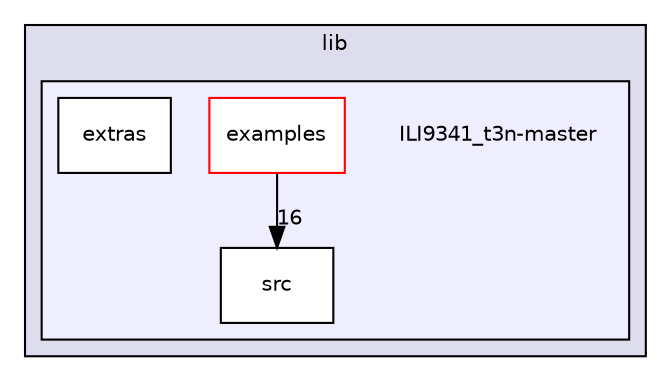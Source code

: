 digraph "C:/Users/Shadow/Documents/GitHub/ERISCore/lib/ILI9341_t3n-master" {
  compound=true
  node [ fontsize="10", fontname="Helvetica"];
  edge [ labelfontsize="10", labelfontname="Helvetica"];
  subgraph clusterdir_a1057353f0d746f72dccba68772260b8 {
    graph [ bgcolor="#ddddee", pencolor="black", label="lib" fontname="Helvetica", fontsize="10", URL="dir_a1057353f0d746f72dccba68772260b8.html"]
  subgraph clusterdir_52cc0d2ecc826c584cbeb18250b7d482 {
    graph [ bgcolor="#eeeeff", pencolor="black", label="" URL="dir_52cc0d2ecc826c584cbeb18250b7d482.html"];
    dir_52cc0d2ecc826c584cbeb18250b7d482 [shape=plaintext label="ILI9341_t3n-master"];
    dir_60c34081a0f16b9d3f6e4c6c6784c1f5 [shape=box label="examples" color="red" fillcolor="white" style="filled" URL="dir_60c34081a0f16b9d3f6e4c6c6784c1f5.html"];
    dir_98e28f47db9ff7f473e62e1ce0c95b6d [shape=box label="extras" color="black" fillcolor="white" style="filled" URL="dir_98e28f47db9ff7f473e62e1ce0c95b6d.html"];
    dir_3bd0ec6e6b2abb645b4ac2dc1d9728ea [shape=box label="src" color="black" fillcolor="white" style="filled" URL="dir_3bd0ec6e6b2abb645b4ac2dc1d9728ea.html"];
  }
  }
  dir_60c34081a0f16b9d3f6e4c6c6784c1f5->dir_3bd0ec6e6b2abb645b4ac2dc1d9728ea [headlabel="16", labeldistance=1.5 headhref="dir_000009_000014.html"];
}
